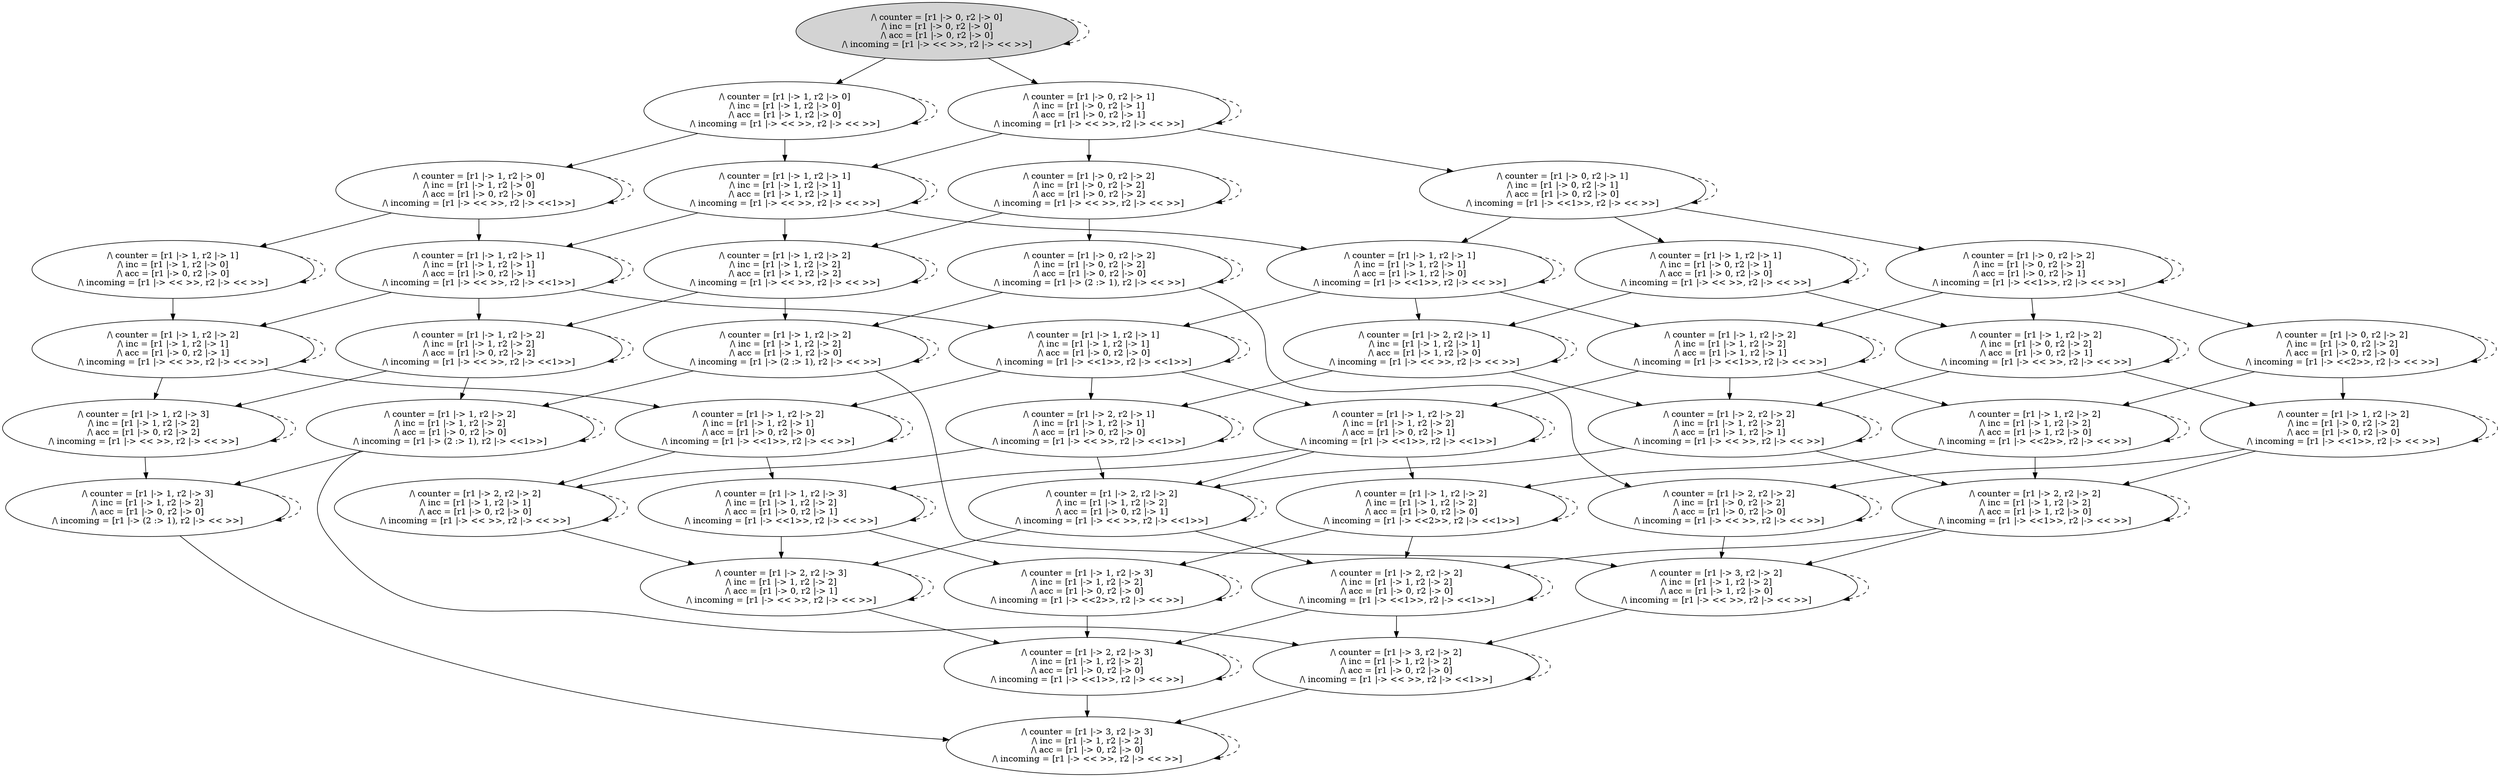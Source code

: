 strict digraph DiskGraph {
44919054059772773 [style = filled] [label="/\\ counter = [r1 |-> 0, r2 |-> 0]
/\\ inc = [r1 |-> 0, r2 |-> 0]
/\\ acc = [r1 |-> 0, r2 |-> 0]
/\\ incoming = [r1 |-> << >>, r2 |-> << >>]"]
44919054059772773 -> 3327887216227322844;
3327887216227322844 [label="/\\ counter = [r1 |-> 1, r2 |-> 0]
/\\ inc = [r1 |-> 1, r2 |-> 0]
/\\ acc = [r1 |-> 1, r2 |-> 0]
/\\ incoming = [r1 |-> << >>, r2 |-> << >>]"];
44919054059772773 -> -8424768961580192232;
-8424768961580192232 [label="/\\ counter = [r1 |-> 0, r2 |-> 1]
/\\ inc = [r1 |-> 0, r2 |-> 1]
/\\ acc = [r1 |-> 0, r2 |-> 1]
/\\ incoming = [r1 |-> << >>, r2 |-> << >>]"];
44919054059772773 -> 44919054059772773 [style="dashed"];
44919054059772773 [label="/\\ counter = [r1 |-> 0, r2 |-> 0]
/\\ inc = [r1 |-> 0, r2 |-> 0]
/\\ acc = [r1 |-> 0, r2 |-> 0]
/\\ incoming = [r1 |-> << >>, r2 |-> << >>]"];
-8424768961580192232 -> -6510613884218589535;
-6510613884218589535 [label="/\\ counter = [r1 |-> 1, r2 |-> 1]
/\\ inc = [r1 |-> 1, r2 |-> 1]
/\\ acc = [r1 |-> 1, r2 |-> 1]
/\\ incoming = [r1 |-> << >>, r2 |-> << >>]"];
-8424768961580192232 -> 3865184937206547506;
3865184937206547506 [label="/\\ counter = [r1 |-> 0, r2 |-> 2]
/\\ inc = [r1 |-> 0, r2 |-> 2]
/\\ acc = [r1 |-> 0, r2 |-> 2]
/\\ incoming = [r1 |-> << >>, r2 |-> << >>]"];
-8424768961580192232 -> 8947125069955688887;
8947125069955688887 [label="/\\ counter = [r1 |-> 0, r2 |-> 1]
/\\ inc = [r1 |-> 0, r2 |-> 1]
/\\ acc = [r1 |-> 0, r2 |-> 0]
/\\ incoming = [r1 |-> <<1>>, r2 |-> << >>]"];
-8424768961580192232 -> -8424768961580192232 [style="dashed"];
-8424768961580192232 [label="/\\ counter = [r1 |-> 0, r2 |-> 1]
/\\ inc = [r1 |-> 0, r2 |-> 1]
/\\ acc = [r1 |-> 0, r2 |-> 1]
/\\ incoming = [r1 |-> << >>, r2 |-> << >>]"];
3327887216227322844 -> -835143620471684804;
-835143620471684804 [label="/\\ counter = [r1 |-> 1, r2 |-> 0]
/\\ inc = [r1 |-> 1, r2 |-> 0]
/\\ acc = [r1 |-> 0, r2 |-> 0]
/\\ incoming = [r1 |-> << >>, r2 |-> <<1>>]"];
-6510613884218589535 -> 7410180255484594113;
7410180255484594113 [label="/\\ counter = [r1 |-> 1, r2 |-> 1]
/\\ inc = [r1 |-> 1, r2 |-> 1]
/\\ acc = [r1 |-> 0, r2 |-> 1]
/\\ incoming = [r1 |-> << >>, r2 |-> <<1>>]"];
-6510613884218589535 -> 1951034275072119947;
1951034275072119947 [label="/\\ counter = [r1 |-> 1, r2 |-> 2]
/\\ inc = [r1 |-> 1, r2 |-> 2]
/\\ acc = [r1 |-> 1, r2 |-> 2]
/\\ incoming = [r1 |-> << >>, r2 |-> << >>]"];
-6510613884218589535 -> -195873472793621476;
-195873472793621476 [label="/\\ counter = [r1 |-> 1, r2 |-> 1]
/\\ inc = [r1 |-> 1, r2 |-> 1]
/\\ acc = [r1 |-> 1, r2 |-> 0]
/\\ incoming = [r1 |-> <<1>>, r2 |-> << >>]"];
-6510613884218589535 -> -6510613884218589535 [style="dashed"];
-6510613884218589535 [label="/\\ counter = [r1 |-> 1, r2 |-> 1]
/\\ inc = [r1 |-> 1, r2 |-> 1]
/\\ acc = [r1 |-> 1, r2 |-> 1]
/\\ incoming = [r1 |-> << >>, r2 |-> << >>]"];
3327887216227322844 -> -6510613884218589535;
3327887216227322844 -> 3327887216227322844 [style="dashed"];
3327887216227322844 [label="/\\ counter = [r1 |-> 1, r2 |-> 0]
/\\ inc = [r1 |-> 1, r2 |-> 0]
/\\ acc = [r1 |-> 1, r2 |-> 0]
/\\ incoming = [r1 |-> << >>, r2 |-> << >>]"];
3865184937206547506 -> 1951034275072119947;
3865184937206547506 -> -629401447567559939;
-629401447567559939 [label="/\\ counter = [r1 |-> 0, r2 |-> 2]
/\\ inc = [r1 |-> 0, r2 |-> 2]
/\\ acc = [r1 |-> 0, r2 |-> 0]
/\\ incoming = [r1 |-> (2 :> 1), r2 |-> << >>]"];
3865184937206547506 -> 3865184937206547506 [style="dashed"];
3865184937206547506 [label="/\\ counter = [r1 |-> 0, r2 |-> 2]
/\\ inc = [r1 |-> 0, r2 |-> 2]
/\\ acc = [r1 |-> 0, r2 |-> 2]
/\\ incoming = [r1 |-> << >>, r2 |-> << >>]"];
8947125069955688887 -> -195873472793621476;
8947125069955688887 -> -6872654793597716955;
-6872654793597716955 [label="/\\ counter = [r1 |-> 1, r2 |-> 1]
/\\ inc = [r1 |-> 0, r2 |-> 1]
/\\ acc = [r1 |-> 0, r2 |-> 0]
/\\ incoming = [r1 |-> << >>, r2 |-> << >>]"];
8947125069955688887 -> 5767033845489851874;
5767033845489851874 [label="/\\ counter = [r1 |-> 0, r2 |-> 2]
/\\ inc = [r1 |-> 0, r2 |-> 2]
/\\ acc = [r1 |-> 0, r2 |-> 1]
/\\ incoming = [r1 |-> <<1>>, r2 |-> << >>]"];
8947125069955688887 -> 8947125069955688887 [style="dashed"];
8947125069955688887 [label="/\\ counter = [r1 |-> 0, r2 |-> 1]
/\\ inc = [r1 |-> 0, r2 |-> 1]
/\\ acc = [r1 |-> 0, r2 |-> 0]
/\\ incoming = [r1 |-> <<1>>, r2 |-> << >>]"];
7410180255484594113 -> -919783433219540629;
-919783433219540629 [label="/\\ counter = [r1 |-> 1, r2 |-> 2]
/\\ inc = [r1 |-> 1, r2 |-> 2]
/\\ acc = [r1 |-> 0, r2 |-> 2]
/\\ incoming = [r1 |-> << >>, r2 |-> <<1>>]"];
7410180255484594113 -> -20071972251018434;
-20071972251018434 [label="/\\ counter = [r1 |-> 1, r2 |-> 1]
/\\ inc = [r1 |-> 1, r2 |-> 1]
/\\ acc = [r1 |-> 0, r2 |-> 0]
/\\ incoming = [r1 |-> <<1>>, r2 |-> <<1>>]"];
7410180255484594113 -> 2897041909531833855;
2897041909531833855 [label="/\\ counter = [r1 |-> 1, r2 |-> 2]
/\\ inc = [r1 |-> 1, r2 |-> 1]
/\\ acc = [r1 |-> 0, r2 |-> 1]
/\\ incoming = [r1 |-> << >>, r2 |-> << >>]"];
7410180255484594113 -> 7410180255484594113 [style="dashed"];
7410180255484594113 [label="/\\ counter = [r1 |-> 1, r2 |-> 1]
/\\ inc = [r1 |-> 1, r2 |-> 1]
/\\ acc = [r1 |-> 0, r2 |-> 1]
/\\ incoming = [r1 |-> << >>, r2 |-> <<1>>]"];
-195873472793621476 -> -20071972251018434;
-195873472793621476 -> -1311709914418267511;
-1311709914418267511 [label="/\\ counter = [r1 |-> 2, r2 |-> 1]
/\\ inc = [r1 |-> 1, r2 |-> 1]
/\\ acc = [r1 |-> 1, r2 |-> 0]
/\\ incoming = [r1 |-> << >>, r2 |-> << >>]"];
-195873472793621476 -> -3356850232987584439;
-3356850232987584439 [label="/\\ counter = [r1 |-> 1, r2 |-> 2]
/\\ inc = [r1 |-> 1, r2 |-> 2]
/\\ acc = [r1 |-> 1, r2 |-> 1]
/\\ incoming = [r1 |-> <<1>>, r2 |-> << >>]"];
-195873472793621476 -> -195873472793621476 [style="dashed"];
-195873472793621476 [label="/\\ counter = [r1 |-> 1, r2 |-> 1]
/\\ inc = [r1 |-> 1, r2 |-> 1]
/\\ acc = [r1 |-> 1, r2 |-> 0]
/\\ incoming = [r1 |-> <<1>>, r2 |-> << >>]"];
-629401447567559939 -> 8512197412567897942;
8512197412567897942 [label="/\\ counter = [r1 |-> 1, r2 |-> 2]
/\\ inc = [r1 |-> 1, r2 |-> 2]
/\\ acc = [r1 |-> 1, r2 |-> 0]
/\\ incoming = [r1 |-> (2 :> 1), r2 |-> << >>]"];
-629401447567559939 -> 7113249180971152456;
7113249180971152456 [label="/\\ counter = [r1 |-> 2, r2 |-> 2]
/\\ inc = [r1 |-> 0, r2 |-> 2]
/\\ acc = [r1 |-> 0, r2 |-> 0]
/\\ incoming = [r1 |-> << >>, r2 |-> << >>]"];
-6872654793597716955 -> -1311709914418267511;
-6872654793597716955 -> 3087551331457478752;
3087551331457478752 [label="/\\ counter = [r1 |-> 1, r2 |-> 2]
/\\ inc = [r1 |-> 0, r2 |-> 2]
/\\ acc = [r1 |-> 0, r2 |-> 1]
/\\ incoming = [r1 |-> << >>, r2 |-> << >>]"];
-6872654793597716955 -> -6872654793597716955 [style="dashed"];
-6872654793597716955 [label="/\\ counter = [r1 |-> 1, r2 |-> 1]
/\\ inc = [r1 |-> 0, r2 |-> 1]
/\\ acc = [r1 |-> 0, r2 |-> 0]
/\\ incoming = [r1 |-> << >>, r2 |-> << >>]"];
5767033845489851874 -> -3356850232987584439;
5767033845489851874 -> 3087551331457478752;
5767033845489851874 -> 5591868454456349100;
5591868454456349100 [label="/\\ counter = [r1 |-> 0, r2 |-> 2]
/\\ inc = [r1 |-> 0, r2 |-> 2]
/\\ acc = [r1 |-> 0, r2 |-> 0]
/\\ incoming = [r1 |-> <<2>>, r2 |-> << >>]"];
-835143620471684804 -> 7410180255484594113;
-835143620471684804 -> -573854215980662412;
-573854215980662412 [label="/\\ counter = [r1 |-> 1, r2 |-> 1]
/\\ inc = [r1 |-> 1, r2 |-> 0]
/\\ acc = [r1 |-> 0, r2 |-> 0]
/\\ incoming = [r1 |-> << >>, r2 |-> << >>]"];
-835143620471684804 -> -835143620471684804 [style="dashed"];
-835143620471684804 [label="/\\ counter = [r1 |-> 1, r2 |-> 0]
/\\ inc = [r1 |-> 1, r2 |-> 0]
/\\ acc = [r1 |-> 0, r2 |-> 0]
/\\ incoming = [r1 |-> << >>, r2 |-> <<1>>]"];
-919783433219540629 -> -4904205154537981500;
-4904205154537981500 [label="/\\ counter = [r1 |-> 1, r2 |-> 2]
/\\ inc = [r1 |-> 1, r2 |-> 2]
/\\ acc = [r1 |-> 0, r2 |-> 0]
/\\ incoming = [r1 |-> (2 :> 1), r2 |-> <<1>>]"];
-919783433219540629 -> -3659963884491579869;
-3659963884491579869 [label="/\\ counter = [r1 |-> 1, r2 |-> 3]
/\\ inc = [r1 |-> 1, r2 |-> 2]
/\\ acc = [r1 |-> 0, r2 |-> 2]
/\\ incoming = [r1 |-> << >>, r2 |-> << >>]"];
-919783433219540629 -> -919783433219540629 [style="dashed"];
-919783433219540629 [label="/\\ counter = [r1 |-> 1, r2 |-> 2]
/\\ inc = [r1 |-> 1, r2 |-> 2]
/\\ acc = [r1 |-> 0, r2 |-> 2]
/\\ incoming = [r1 |-> << >>, r2 |-> <<1>>]"];
1951034275072119947 -> -919783433219540629;
1951034275072119947 -> 8512197412567897942;
1951034275072119947 -> 1951034275072119947 [style="dashed"];
1951034275072119947 [label="/\\ counter = [r1 |-> 1, r2 |-> 2]
/\\ inc = [r1 |-> 1, r2 |-> 2]
/\\ acc = [r1 |-> 1, r2 |-> 2]
/\\ incoming = [r1 |-> << >>, r2 |-> << >>]"];
-629401447567559939 -> -629401447567559939 [style="dashed"];
-629401447567559939 [label="/\\ counter = [r1 |-> 0, r2 |-> 2]
/\\ inc = [r1 |-> 0, r2 |-> 2]
/\\ acc = [r1 |-> 0, r2 |-> 0]
/\\ incoming = [r1 |-> (2 :> 1), r2 |-> << >>]"];
5767033845489851874 -> 5767033845489851874 [style="dashed"];
5767033845489851874 [label="/\\ counter = [r1 |-> 0, r2 |-> 2]
/\\ inc = [r1 |-> 0, r2 |-> 2]
/\\ acc = [r1 |-> 0, r2 |-> 1]
/\\ incoming = [r1 |-> <<1>>, r2 |-> << >>]"];
-20071972251018434 -> -2087817215523438382;
-2087817215523438382 [label="/\\ counter = [r1 |-> 2, r2 |-> 1]
/\\ inc = [r1 |-> 1, r2 |-> 1]
/\\ acc = [r1 |-> 0, r2 |-> 0]
/\\ incoming = [r1 |-> << >>, r2 |-> <<1>>]"];
-20071972251018434 -> 5208220331422504156;
5208220331422504156 [label="/\\ counter = [r1 |-> 1, r2 |-> 2]
/\\ inc = [r1 |-> 1, r2 |-> 2]
/\\ acc = [r1 |-> 0, r2 |-> 1]
/\\ incoming = [r1 |-> <<1>>, r2 |-> <<1>>]"];
-20071972251018434 -> -2205590737889751582;
-2205590737889751582 [label="/\\ counter = [r1 |-> 1, r2 |-> 2]
/\\ inc = [r1 |-> 1, r2 |-> 1]
/\\ acc = [r1 |-> 0, r2 |-> 0]
/\\ incoming = [r1 |-> <<1>>, r2 |-> << >>]"];
-20071972251018434 -> -20071972251018434 [style="dashed"];
-20071972251018434 [label="/\\ counter = [r1 |-> 1, r2 |-> 1]
/\\ inc = [r1 |-> 1, r2 |-> 1]
/\\ acc = [r1 |-> 0, r2 |-> 0]
/\\ incoming = [r1 |-> <<1>>, r2 |-> <<1>>]"];
2897041909531833855 -> -3659963884491579869;
2897041909531833855 -> -2205590737889751582;
2897041909531833855 -> 2897041909531833855 [style="dashed"];
2897041909531833855 [label="/\\ counter = [r1 |-> 1, r2 |-> 2]
/\\ inc = [r1 |-> 1, r2 |-> 1]
/\\ acc = [r1 |-> 0, r2 |-> 1]
/\\ incoming = [r1 |-> << >>, r2 |-> << >>]"];
-1311709914418267511 -> -2087817215523438382;
-1311709914418267511 -> 7461793585387273420;
7461793585387273420 [label="/\\ counter = [r1 |-> 2, r2 |-> 2]
/\\ inc = [r1 |-> 1, r2 |-> 2]
/\\ acc = [r1 |-> 1, r2 |-> 1]
/\\ incoming = [r1 |-> << >>, r2 |-> << >>]"];
-1311709914418267511 -> -1311709914418267511 [style="dashed"];
-1311709914418267511 [label="/\\ counter = [r1 |-> 2, r2 |-> 1]
/\\ inc = [r1 |-> 1, r2 |-> 1]
/\\ acc = [r1 |-> 1, r2 |-> 0]
/\\ incoming = [r1 |-> << >>, r2 |-> << >>]"];
-3356850232987584439 -> 5208220331422504156;
-3356850232987584439 -> 7461793585387273420;
-3356850232987584439 -> -3676975245701352441;
-3676975245701352441 [label="/\\ counter = [r1 |-> 1, r2 |-> 2]
/\\ inc = [r1 |-> 1, r2 |-> 2]
/\\ acc = [r1 |-> 1, r2 |-> 0]
/\\ incoming = [r1 |-> <<2>>, r2 |-> << >>]"];
-3356850232987584439 -> -3356850232987584439 [style="dashed"];
-3356850232987584439 [label="/\\ counter = [r1 |-> 1, r2 |-> 2]
/\\ inc = [r1 |-> 1, r2 |-> 2]
/\\ acc = [r1 |-> 1, r2 |-> 1]
/\\ incoming = [r1 |-> <<1>>, r2 |-> << >>]"];
3087551331457478752 -> 7461793585387273420;
3087551331457478752 -> -6492002798592166435;
-6492002798592166435 [label="/\\ counter = [r1 |-> 1, r2 |-> 2]
/\\ inc = [r1 |-> 0, r2 |-> 2]
/\\ acc = [r1 |-> 0, r2 |-> 0]
/\\ incoming = [r1 |-> <<1>>, r2 |-> << >>]"];
3087551331457478752 -> 3087551331457478752 [style="dashed"];
3087551331457478752 [label="/\\ counter = [r1 |-> 1, r2 |-> 2]
/\\ inc = [r1 |-> 0, r2 |-> 2]
/\\ acc = [r1 |-> 0, r2 |-> 1]
/\\ incoming = [r1 |-> << >>, r2 |-> << >>]"];
-573854215980662412 -> 2897041909531833855;
-573854215980662412 -> -573854215980662412 [style="dashed"];
-573854215980662412 [label="/\\ counter = [r1 |-> 1, r2 |-> 1]
/\\ inc = [r1 |-> 1, r2 |-> 0]
/\\ acc = [r1 |-> 0, r2 |-> 0]
/\\ incoming = [r1 |-> << >>, r2 |-> << >>]"];
-4904205154537981500 -> 4236693509608234168;
4236693509608234168 [label="/\\ counter = [r1 |-> 3, r2 |-> 2]
/\\ inc = [r1 |-> 1, r2 |-> 2]
/\\ acc = [r1 |-> 0, r2 |-> 0]
/\\ incoming = [r1 |-> << >>, r2 |-> <<1>>]"];
-4904205154537981500 -> 1293538581943336698;
-4904205154537981500 -> -4904205154537981500 [style="dashed"];
-4904205154537981500 [label="/\\ counter = [r1 |-> 1, r2 |-> 2]
/\\ inc = [r1 |-> 1, r2 |-> 2]
/\\ acc = [r1 |-> 0, r2 |-> 0]
/\\ incoming = [r1 |-> (2 :> 1), r2 |-> <<1>>]"];
8512197412567897942 -> -4904205154537981500;
8512197412567897942 -> 5478563111520019697;
8512197412567897942 -> 8512197412567897942 [style="dashed"];
8512197412567897942 [label="/\\ counter = [r1 |-> 1, r2 |-> 2]
/\\ inc = [r1 |-> 1, r2 |-> 2]
/\\ acc = [r1 |-> 1, r2 |-> 0]
/\\ incoming = [r1 |-> (2 :> 1), r2 |-> << >>]"];
7113249180971152456 -> 5478563111520019697;
5478563111520019697 [label="/\\ counter = [r1 |-> 3, r2 |-> 2]
/\\ inc = [r1 |-> 1, r2 |-> 2]
/\\ acc = [r1 |-> 1, r2 |-> 0]
/\\ incoming = [r1 |-> << >>, r2 |-> << >>]"];
-3659963884491579869 -> 1293538581943336698;
1293538581943336698 [label="/\\ counter = [r1 |-> 1, r2 |-> 3]
/\\ inc = [r1 |-> 1, r2 |-> 2]
/\\ acc = [r1 |-> 0, r2 |-> 0]
/\\ incoming = [r1 |-> (2 :> 1), r2 |-> << >>]"];
-3659963884491579869 -> -3659963884491579869 [style="dashed"];
-3659963884491579869 [label="/\\ counter = [r1 |-> 1, r2 |-> 3]
/\\ inc = [r1 |-> 1, r2 |-> 2]
/\\ acc = [r1 |-> 0, r2 |-> 2]
/\\ incoming = [r1 |-> << >>, r2 |-> << >>]"];
5591868454456349100 -> -3676975245701352441;
5591868454456349100 -> -6492002798592166435;
5591868454456349100 -> 5591868454456349100 [style="dashed"];
5591868454456349100 [label="/\\ counter = [r1 |-> 0, r2 |-> 2]
/\\ inc = [r1 |-> 0, r2 |-> 2]
/\\ acc = [r1 |-> 0, r2 |-> 0]
/\\ incoming = [r1 |-> <<2>>, r2 |-> << >>]"];
-2087817215523438382 -> -3520520580557736825;
-3520520580557736825 [label="/\\ counter = [r1 |-> 2, r2 |-> 2]
/\\ inc = [r1 |-> 1, r2 |-> 2]
/\\ acc = [r1 |-> 0, r2 |-> 1]
/\\ incoming = [r1 |-> << >>, r2 |-> <<1>>]"];
-2087817215523438382 -> 6942903174378385879;
6942903174378385879 [label="/\\ counter = [r1 |-> 2, r2 |-> 2]
/\\ inc = [r1 |-> 1, r2 |-> 1]
/\\ acc = [r1 |-> 0, r2 |-> 0]
/\\ incoming = [r1 |-> << >>, r2 |-> << >>]"];
-2087817215523438382 -> -2087817215523438382 [style="dashed"];
-2087817215523438382 [label="/\\ counter = [r1 |-> 2, r2 |-> 1]
/\\ inc = [r1 |-> 1, r2 |-> 1]
/\\ acc = [r1 |-> 0, r2 |-> 0]
/\\ incoming = [r1 |-> << >>, r2 |-> <<1>>]"];
7113249180971152456 -> 7113249180971152456 [style="dashed"];
7113249180971152456 [label="/\\ counter = [r1 |-> 2, r2 |-> 2]
/\\ inc = [r1 |-> 0, r2 |-> 2]
/\\ acc = [r1 |-> 0, r2 |-> 0]
/\\ incoming = [r1 |-> << >>, r2 |-> << >>]"];
-2205590737889751582 -> 6942903174378385879;
-2205590737889751582 -> -5280217187947965979;
-5280217187947965979 [label="/\\ counter = [r1 |-> 1, r2 |-> 3]
/\\ inc = [r1 |-> 1, r2 |-> 2]
/\\ acc = [r1 |-> 0, r2 |-> 1]
/\\ incoming = [r1 |-> <<1>>, r2 |-> << >>]"];
-2205590737889751582 -> -2205590737889751582 [style="dashed"];
-2205590737889751582 [label="/\\ counter = [r1 |-> 1, r2 |-> 2]
/\\ inc = [r1 |-> 1, r2 |-> 1]
/\\ acc = [r1 |-> 0, r2 |-> 0]
/\\ incoming = [r1 |-> <<1>>, r2 |-> << >>]"];
5208220331422504156 -> -3520520580557736825;
5208220331422504156 -> -1984480207068788707;
-1984480207068788707 [label="/\\ counter = [r1 |-> 1, r2 |-> 2]
/\\ inc = [r1 |-> 1, r2 |-> 2]
/\\ acc = [r1 |-> 0, r2 |-> 0]
/\\ incoming = [r1 |-> <<2>>, r2 |-> <<1>>]"];
5208220331422504156 -> -5280217187947965979;
5208220331422504156 -> 5208220331422504156 [style="dashed"];
5208220331422504156 [label="/\\ counter = [r1 |-> 1, r2 |-> 2]
/\\ inc = [r1 |-> 1, r2 |-> 2]
/\\ acc = [r1 |-> 0, r2 |-> 1]
/\\ incoming = [r1 |-> <<1>>, r2 |-> <<1>>]"];
7461793585387273420 -> -3520520580557736825;
7461793585387273420 -> 6105395225068601178;
6105395225068601178 [label="/\\ counter = [r1 |-> 2, r2 |-> 2]
/\\ inc = [r1 |-> 1, r2 |-> 2]
/\\ acc = [r1 |-> 1, r2 |-> 0]
/\\ incoming = [r1 |-> <<1>>, r2 |-> << >>]"];
7461793585387273420 -> 7461793585387273420 [style="dashed"];
7461793585387273420 [label="/\\ counter = [r1 |-> 2, r2 |-> 2]
/\\ inc = [r1 |-> 1, r2 |-> 2]
/\\ acc = [r1 |-> 1, r2 |-> 1]
/\\ incoming = [r1 |-> << >>, r2 |-> << >>]"];
4236693509608234168 -> -7340443580174799271;
-7340443580174799271 [label="/\\ counter = [r1 |-> 3, r2 |-> 3]
/\\ inc = [r1 |-> 1, r2 |-> 2]
/\\ acc = [r1 |-> 0, r2 |-> 0]
/\\ incoming = [r1 |-> << >>, r2 |-> << >>]"];
4236693509608234168 -> 4236693509608234168 [style="dashed"];
4236693509608234168 [label="/\\ counter = [r1 |-> 3, r2 |-> 2]
/\\ inc = [r1 |-> 1, r2 |-> 2]
/\\ acc = [r1 |-> 0, r2 |-> 0]
/\\ incoming = [r1 |-> << >>, r2 |-> <<1>>]"];
1293538581943336698 -> -7340443580174799271;
1293538581943336698 -> 1293538581943336698 [style="dashed"];
1293538581943336698 [label="/\\ counter = [r1 |-> 1, r2 |-> 3]
/\\ inc = [r1 |-> 1, r2 |-> 2]
/\\ acc = [r1 |-> 0, r2 |-> 0]
/\\ incoming = [r1 |-> (2 :> 1), r2 |-> << >>]"];
-3520520580557736825 -> -6609950055241372801;
-6609950055241372801 [label="/\\ counter = [r1 |-> 2, r2 |-> 2]
/\\ inc = [r1 |-> 1, r2 |-> 2]
/\\ acc = [r1 |-> 0, r2 |-> 0]
/\\ incoming = [r1 |-> <<1>>, r2 |-> <<1>>]"];
-6492002798592166435 -> 6105395225068601178;
-6492002798592166435 -> 7113249180971152456;
-6492002798592166435 -> -6492002798592166435 [style="dashed"];
-6492002798592166435 [label="/\\ counter = [r1 |-> 1, r2 |-> 2]
/\\ inc = [r1 |-> 0, r2 |-> 2]
/\\ acc = [r1 |-> 0, r2 |-> 0]
/\\ incoming = [r1 |-> <<1>>, r2 |-> << >>]"];
6942903174378385879 -> -5644179318971287964;
-5644179318971287964 [label="/\\ counter = [r1 |-> 2, r2 |-> 3]
/\\ inc = [r1 |-> 1, r2 |-> 2]
/\\ acc = [r1 |-> 0, r2 |-> 1]
/\\ incoming = [r1 |-> << >>, r2 |-> << >>]"];
6942903174378385879 -> 6942903174378385879 [style="dashed"];
6942903174378385879 [label="/\\ counter = [r1 |-> 2, r2 |-> 2]
/\\ inc = [r1 |-> 1, r2 |-> 1]
/\\ acc = [r1 |-> 0, r2 |-> 0]
/\\ incoming = [r1 |-> << >>, r2 |-> << >>]"];
-3676975245701352441 -> -1984480207068788707;
-3676975245701352441 -> 6105395225068601178;
-3676975245701352441 -> -3676975245701352441 [style="dashed"];
-3676975245701352441 [label="/\\ counter = [r1 |-> 1, r2 |-> 2]
/\\ inc = [r1 |-> 1, r2 |-> 2]
/\\ acc = [r1 |-> 1, r2 |-> 0]
/\\ incoming = [r1 |-> <<2>>, r2 |-> << >>]"];
-3520520580557736825 -> -5644179318971287964;
-3520520580557736825 -> -3520520580557736825 [style="dashed"];
-3520520580557736825 [label="/\\ counter = [r1 |-> 2, r2 |-> 2]
/\\ inc = [r1 |-> 1, r2 |-> 2]
/\\ acc = [r1 |-> 0, r2 |-> 1]
/\\ incoming = [r1 |-> << >>, r2 |-> <<1>>]"];
-5280217187947965979 -> -5644179318971287964;
-5280217187947965979 -> -6113013688498283093;
-6113013688498283093 [label="/\\ counter = [r1 |-> 1, r2 |-> 3]
/\\ inc = [r1 |-> 1, r2 |-> 2]
/\\ acc = [r1 |-> 0, r2 |-> 0]
/\\ incoming = [r1 |-> <<2>>, r2 |-> << >>]"];
-5280217187947965979 -> -5280217187947965979 [style="dashed"];
-5280217187947965979 [label="/\\ counter = [r1 |-> 1, r2 |-> 3]
/\\ inc = [r1 |-> 1, r2 |-> 2]
/\\ acc = [r1 |-> 0, r2 |-> 1]
/\\ incoming = [r1 |-> <<1>>, r2 |-> << >>]"];
6105395225068601178 -> -6609950055241372801;
6105395225068601178 -> 5478563111520019697;
6105395225068601178 -> 6105395225068601178 [style="dashed"];
6105395225068601178 [label="/\\ counter = [r1 |-> 2, r2 |-> 2]
/\\ inc = [r1 |-> 1, r2 |-> 2]
/\\ acc = [r1 |-> 1, r2 |-> 0]
/\\ incoming = [r1 |-> <<1>>, r2 |-> << >>]"];
-7340443580174799271 -> -7340443580174799271 [style="dashed"];
-7340443580174799271 [label="/\\ counter = [r1 |-> 3, r2 |-> 3]
/\\ inc = [r1 |-> 1, r2 |-> 2]
/\\ acc = [r1 |-> 0, r2 |-> 0]
/\\ incoming = [r1 |-> << >>, r2 |-> << >>]"];
-5644179318971287964 -> 3704294887327340278;
3704294887327340278 [label="/\\ counter = [r1 |-> 2, r2 |-> 3]
/\\ inc = [r1 |-> 1, r2 |-> 2]
/\\ acc = [r1 |-> 0, r2 |-> 0]
/\\ incoming = [r1 |-> <<1>>, r2 |-> << >>]"];
-5644179318971287964 -> -5644179318971287964 [style="dashed"];
-5644179318971287964 [label="/\\ counter = [r1 |-> 2, r2 |-> 3]
/\\ inc = [r1 |-> 1, r2 |-> 2]
/\\ acc = [r1 |-> 0, r2 |-> 1]
/\\ incoming = [r1 |-> << >>, r2 |-> << >>]"];
-6609950055241372801 -> 4236693509608234168;
-6609950055241372801 -> 3704294887327340278;
-6609950055241372801 -> -6609950055241372801 [style="dashed"];
-6609950055241372801 [label="/\\ counter = [r1 |-> 2, r2 |-> 2]
/\\ inc = [r1 |-> 1, r2 |-> 2]
/\\ acc = [r1 |-> 0, r2 |-> 0]
/\\ incoming = [r1 |-> <<1>>, r2 |-> <<1>>]"];
5478563111520019697 -> 4236693509608234168;
5478563111520019697 -> 5478563111520019697 [style="dashed"];
5478563111520019697 [label="/\\ counter = [r1 |-> 3, r2 |-> 2]
/\\ inc = [r1 |-> 1, r2 |-> 2]
/\\ acc = [r1 |-> 1, r2 |-> 0]
/\\ incoming = [r1 |-> << >>, r2 |-> << >>]"];
-1984480207068788707 -> -6609950055241372801;
-1984480207068788707 -> -6113013688498283093;
-1984480207068788707 -> -1984480207068788707 [style="dashed"];
-1984480207068788707 [label="/\\ counter = [r1 |-> 1, r2 |-> 2]
/\\ inc = [r1 |-> 1, r2 |-> 2]
/\\ acc = [r1 |-> 0, r2 |-> 0]
/\\ incoming = [r1 |-> <<2>>, r2 |-> <<1>>]"];
3704294887327340278 -> -7340443580174799271;
3704294887327340278 -> 3704294887327340278 [style="dashed"];
3704294887327340278 [label="/\\ counter = [r1 |-> 2, r2 |-> 3]
/\\ inc = [r1 |-> 1, r2 |-> 2]
/\\ acc = [r1 |-> 0, r2 |-> 0]
/\\ incoming = [r1 |-> <<1>>, r2 |-> << >>]"];
-6113013688498283093 -> 3704294887327340278;
-6113013688498283093 -> -6113013688498283093 [style="dashed"];
-6113013688498283093 [label="/\\ counter = [r1 |-> 1, r2 |-> 3]
/\\ inc = [r1 |-> 1, r2 |-> 2]
/\\ acc = [r1 |-> 0, r2 |-> 0]
/\\ incoming = [r1 |-> <<2>>, r2 |-> << >>]"];
}